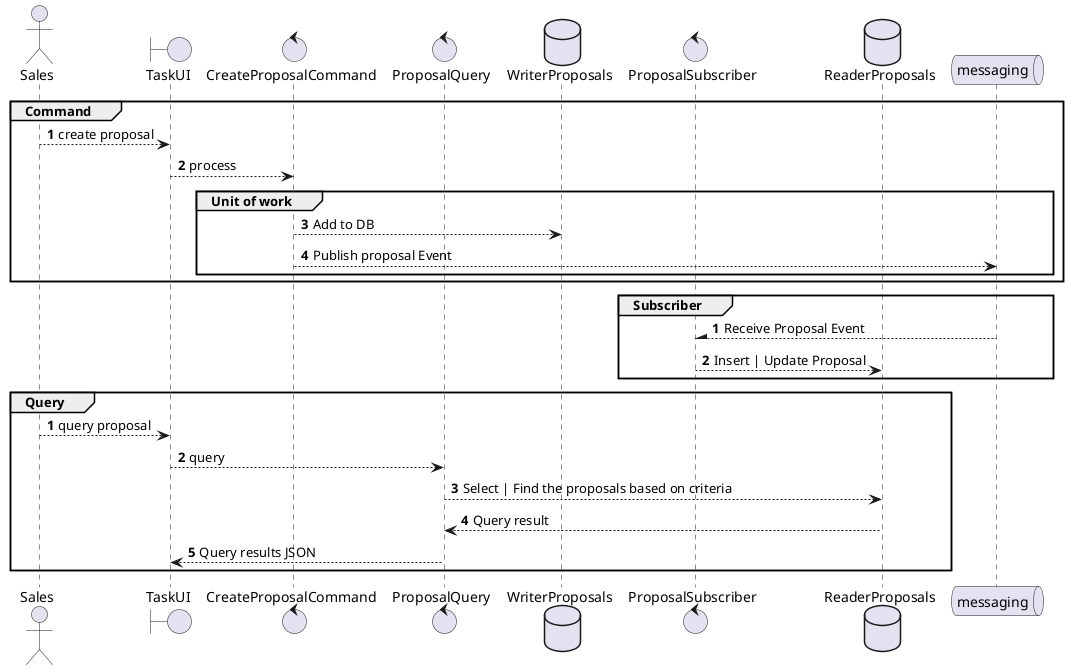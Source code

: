 @startuml
'https://plantuml.com/component-diagram

actor      Sales
boundary   TaskUI
control    CreateProposalCommand
control    ProposalQuery
database   WriterProposals
control    ProposalSubscriber
database   ReaderProposals
queue      messaging

autonumber
group Command
    Sales --> TaskUI : create proposal
    TaskUI --> CreateProposalCommand : process
    group Unit of work
        CreateProposalCommand --> WriterProposals : Add to DB
        CreateProposalCommand --> messaging : Publish proposal Event
    end
end

autonumber
group Subscriber
    messaging --\ ProposalSubscriber : Receive Proposal Event
    ProposalSubscriber --> ReaderProposals : Insert | Update Proposal

end


autonumber
group Query
    Sales --> TaskUI : query proposal
    TaskUI --> ProposalQuery : query
    ProposalQuery --> ReaderProposals : Select | Find the proposals based on criteria
    ReaderProposals --> ProposalQuery : Query result

    ProposalQuery --> TaskUI :  Query results JSON
end

@enduml